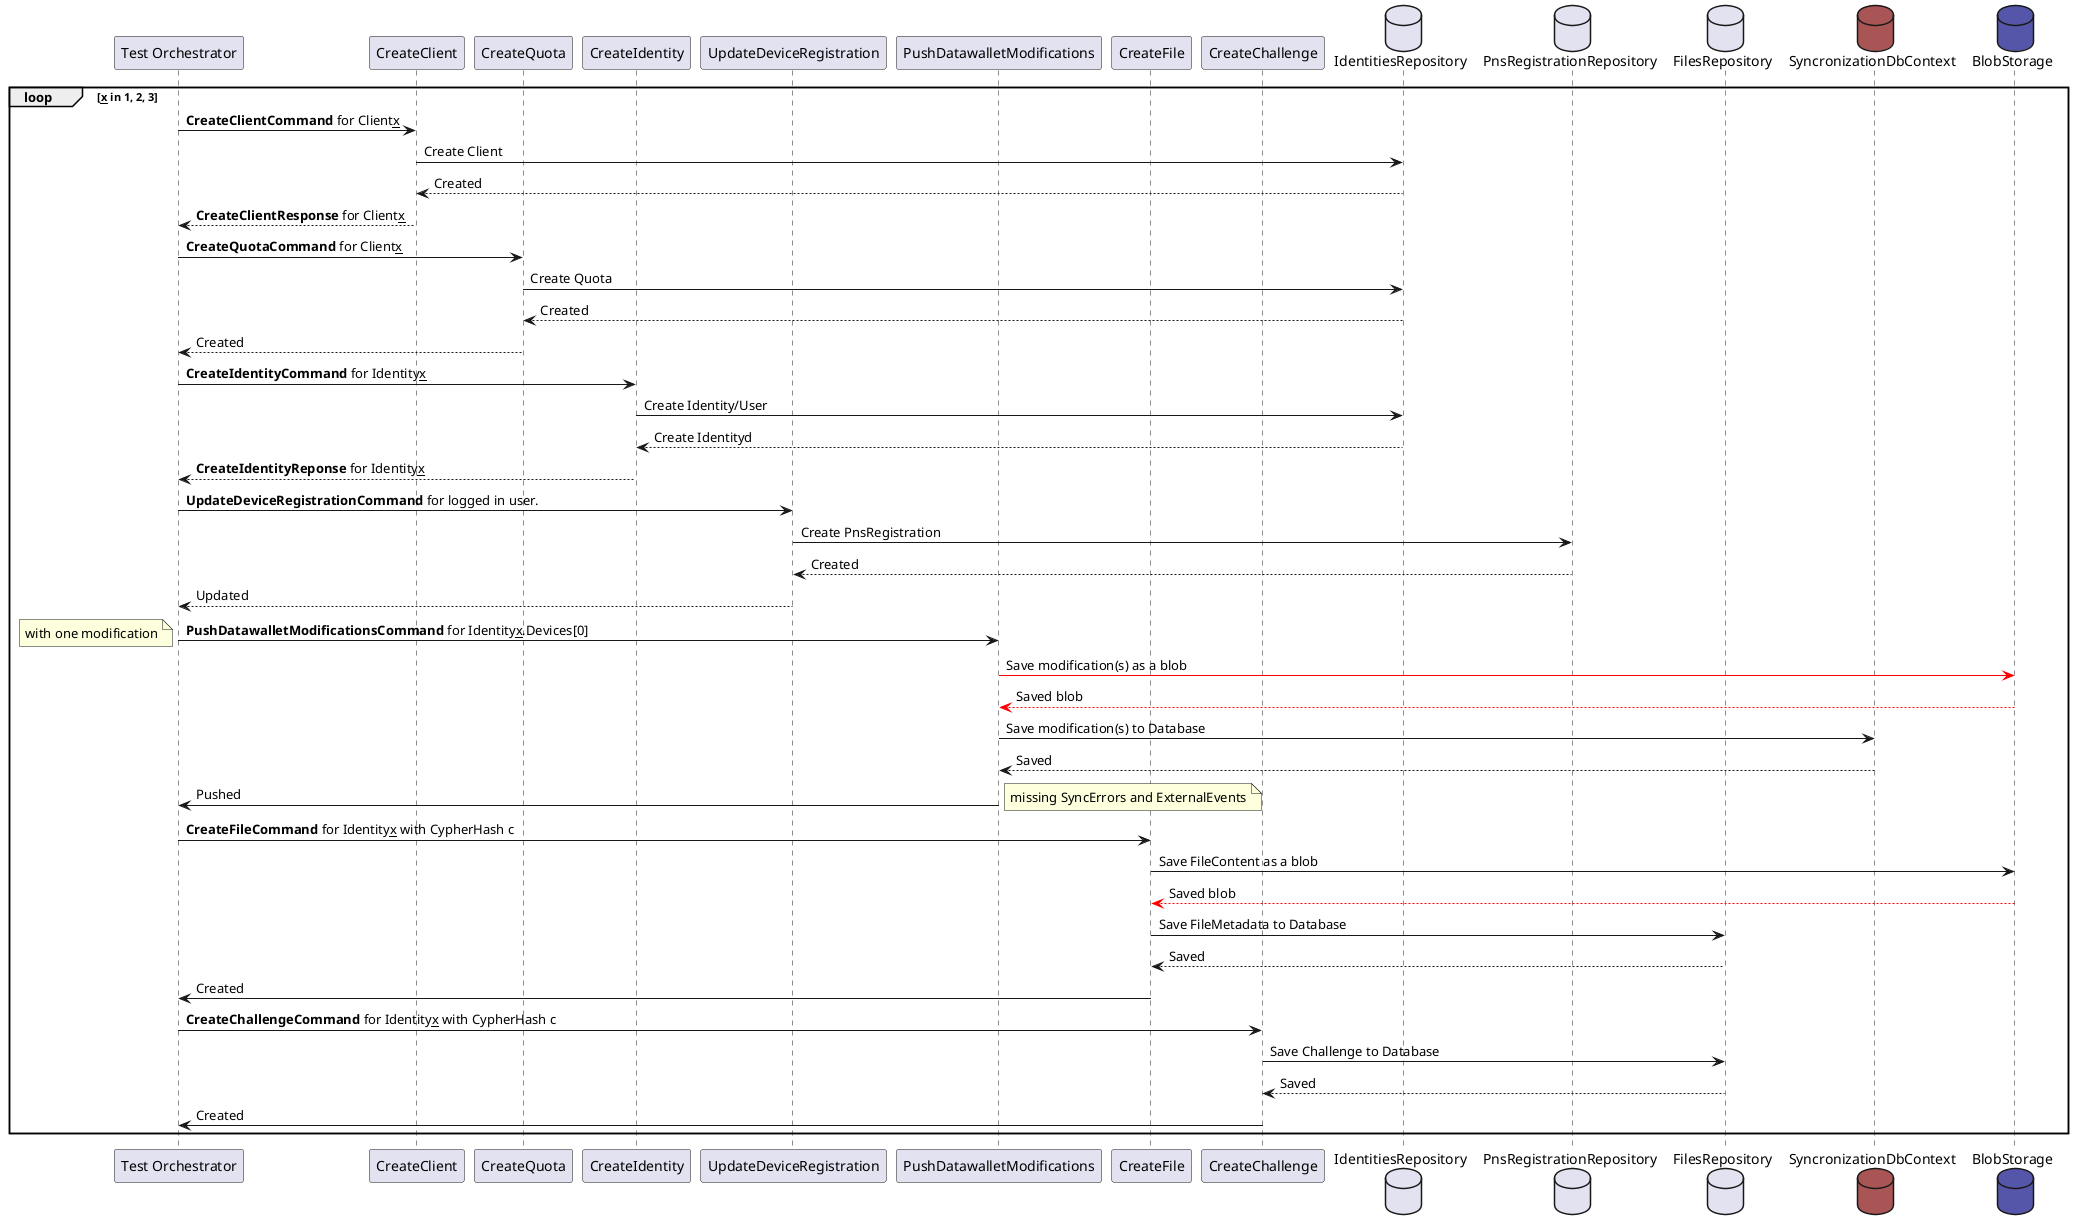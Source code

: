 @startuml Identity Creation
participant "Test Orchestrator" as to order 1

participant CreateClient as h_cc order 20
participant CreateQuota as h_cq order 20
participant CreateIdentity as h_ci order 21
participant UpdateDeviceRegistration as h_udr order 22
participant PushDatawalletModifications as h_pdwm order 23
participant CreateFile as h_cfc order 24
participant CreateChallenge as h_ccc order 25

database IdentitiesRepository as d_id order 100
database PnsRegistrationRepository as d_pnsr order 100
database FilesRepository as d_fr order 100
database SyncronizationDbContext as d_sync order 100 #aa5555 
database BlobStorage as bs order 120 #5555aa

autoactivate off

loop __x__ in 1, 2, 3

    to -> h_cc          : **CreateClientCommand** for Client__x__
    h_cc -> d_id        : Create Client
    h_cc <-- d_id       : Created
    to <-- h_cc         : **CreateClientResponse** for Client__x__

    to -> h_cq          : **CreateQuotaCommand** for Client__x__
    h_cq -> d_id        : Create Quota
    h_cq <-- d_id       : Created
    to <-- h_cq         : Created

    to -> h_ci          : **CreateIdentityCommand** for Identity__x__
    h_ci -> d_id        : Create Identity/User
    h_ci <-- d_id       : Create Identityd
    to <-- h_ci         : **CreateIdentityReponse** for Identity__x__
    
    to -> h_udr         : **UpdateDeviceRegistrationCommand** for logged in user.
    h_udr -> d_pnsr     : Create PnsRegistration
    h_udr <-- d_pnsr    : Created
    to <-- h_udr        : Updated
    
    to -> h_pdwm        : **PushDatawalletModificationsCommand** for Identity__x__.Devices[0]
    note left           : with one modification
    h_pdwm -[#red]> bs  : Save modification(s) as a blob
    h_pdwm <-[#red]- bs : Saved blob
    h_pdwm -> d_sync    : Save modification(s) to Database 
    h_pdwm <-- d_sync   : Saved 
    h_pdwm -> to        : Pushed
    note right: missing SyncErrors and ExternalEvents
    
    to -> h_cfc        : **CreateFileCommand** for Identity__x__ with CypherHash c
    h_cfc -> bs        : Save FileContent as a blob
    h_cfc <-[#red]- bs : Saved blob
    h_cfc -> d_fr      : Save FileMetadata to Database 
    h_cfc <-- d_fr     : Saved 
    h_cfc -> to        : Created

    to -> h_ccc        : **CreateChallengeCommand** for Identity__x__ with CypherHash c
    h_ccc -> d_fr      : Save Challenge to Database 
    h_ccc <-- d_fr     : Saved
    h_ccc -> to        : Created
    
end
@enduml